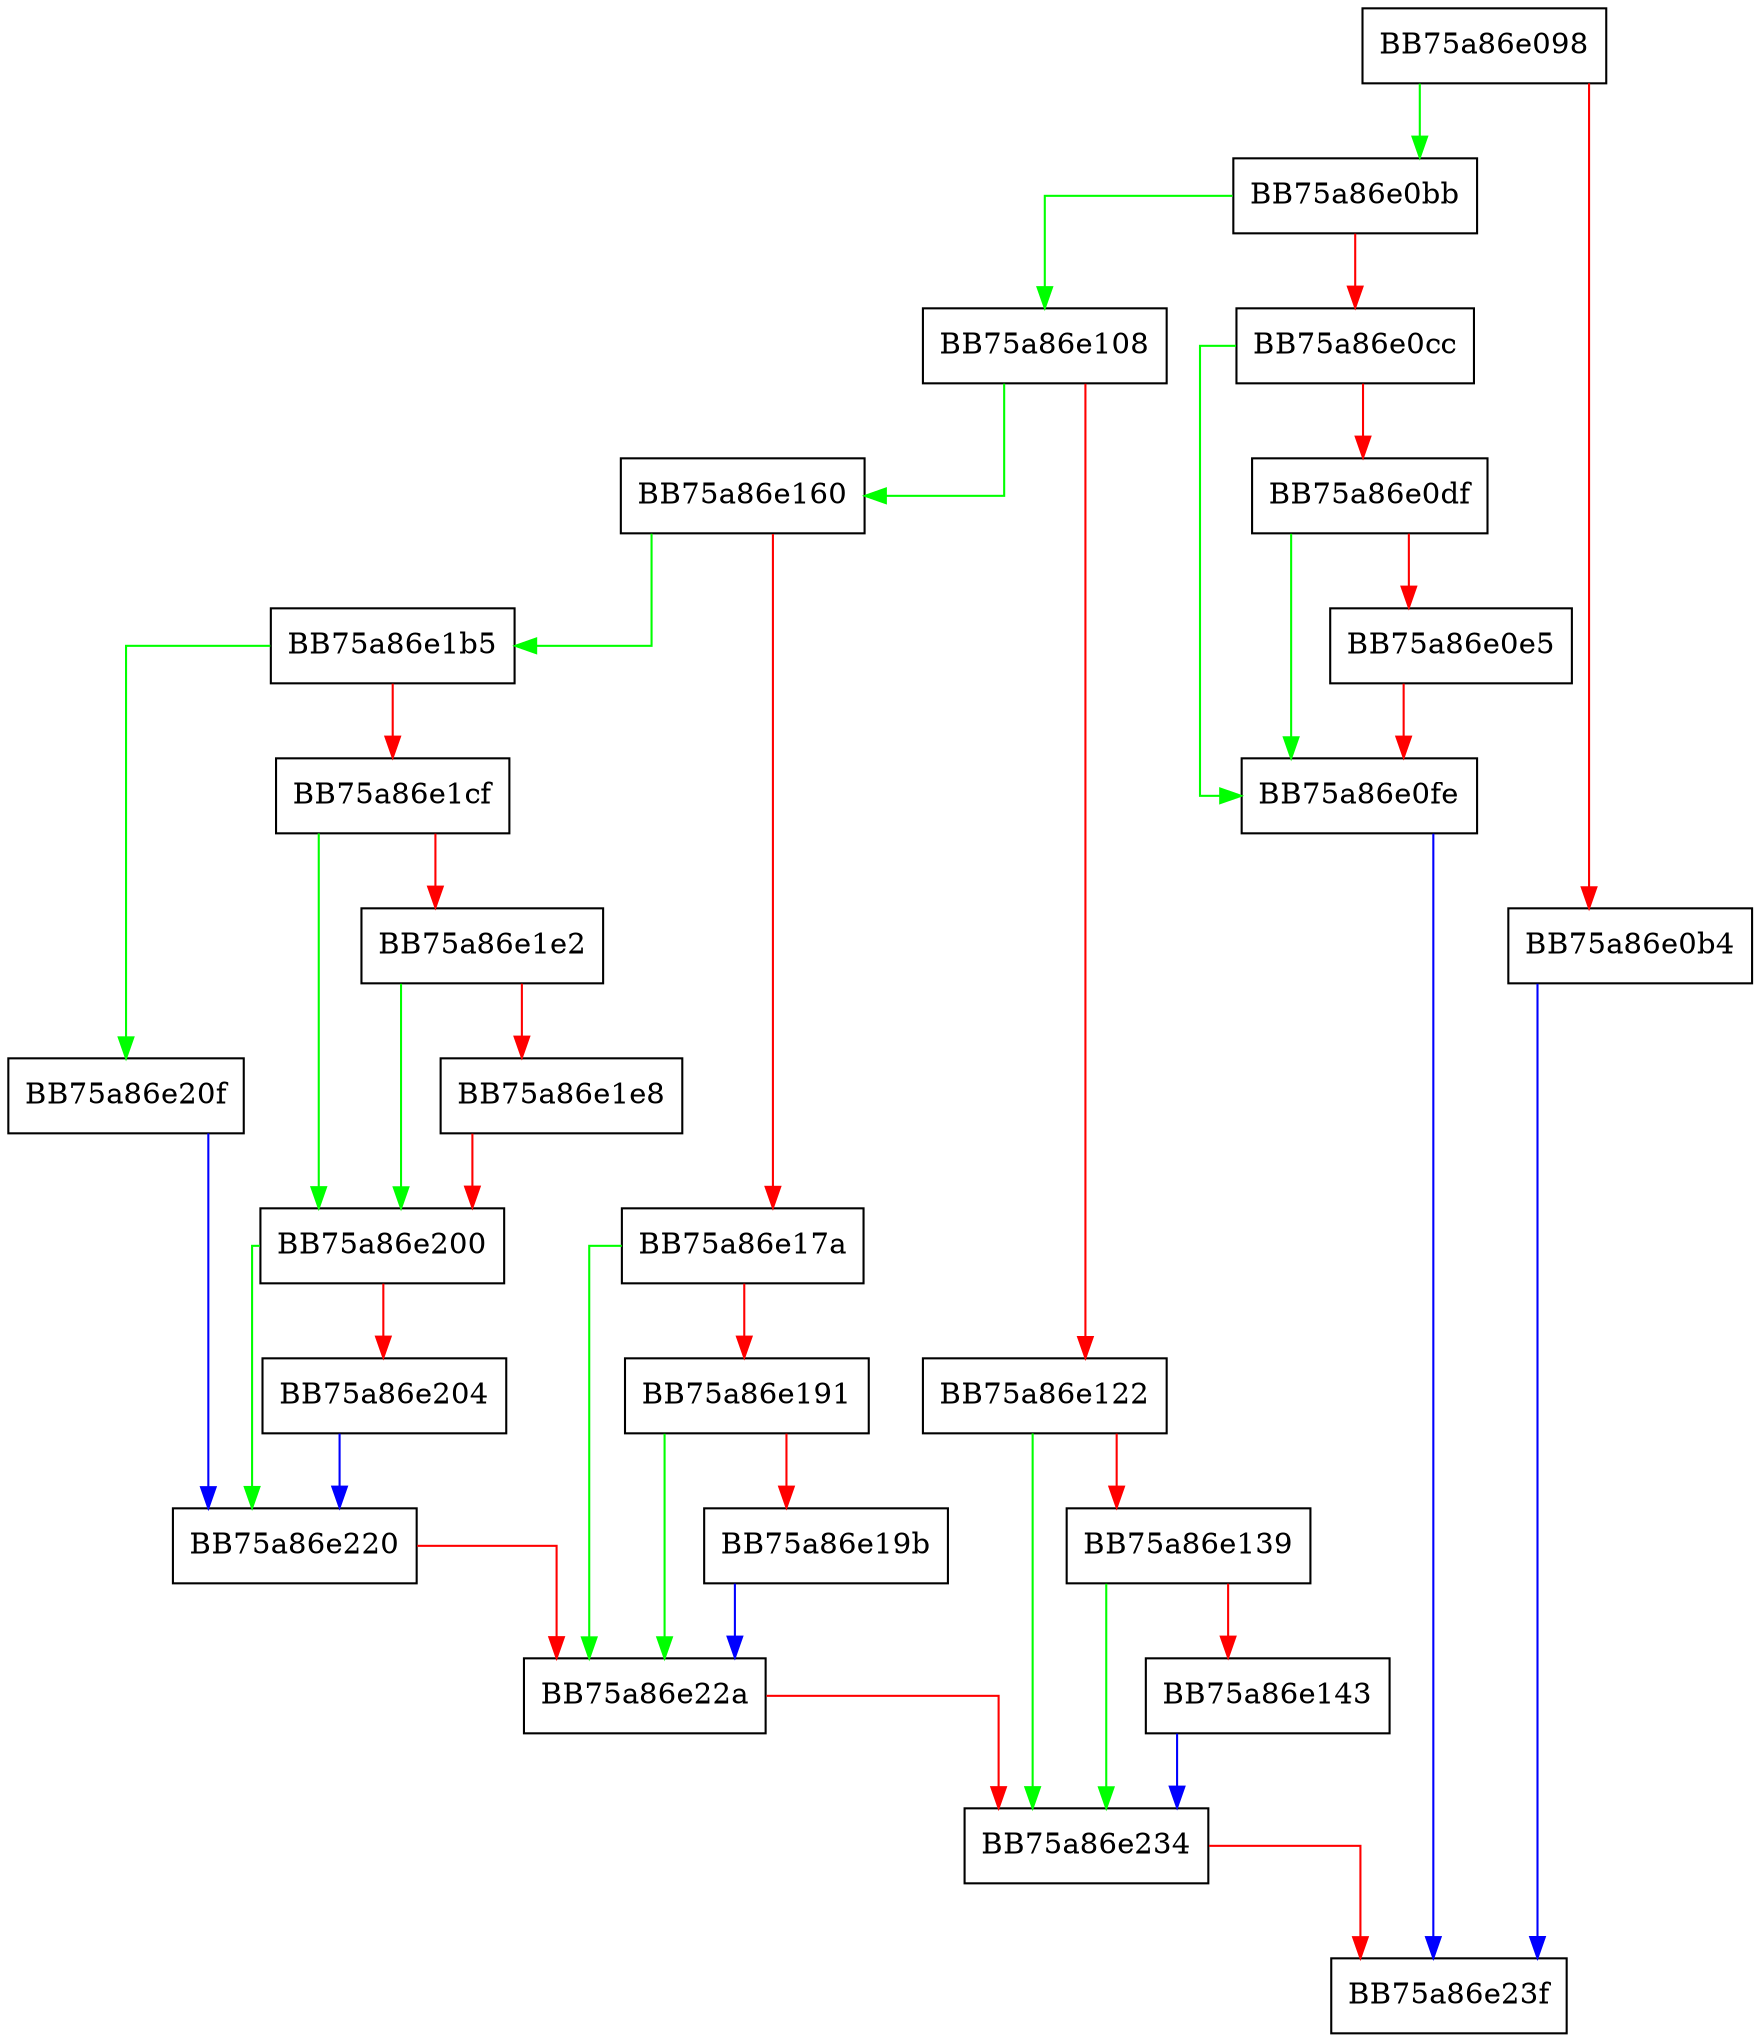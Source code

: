 digraph StartupBm {
  node [shape="box"];
  graph [splines=ortho];
  BB75a86e098 -> BB75a86e0bb [color="green"];
  BB75a86e098 -> BB75a86e0b4 [color="red"];
  BB75a86e0b4 -> BB75a86e23f [color="blue"];
  BB75a86e0bb -> BB75a86e108 [color="green"];
  BB75a86e0bb -> BB75a86e0cc [color="red"];
  BB75a86e0cc -> BB75a86e0fe [color="green"];
  BB75a86e0cc -> BB75a86e0df [color="red"];
  BB75a86e0df -> BB75a86e0fe [color="green"];
  BB75a86e0df -> BB75a86e0e5 [color="red"];
  BB75a86e0e5 -> BB75a86e0fe [color="red"];
  BB75a86e0fe -> BB75a86e23f [color="blue"];
  BB75a86e108 -> BB75a86e160 [color="green"];
  BB75a86e108 -> BB75a86e122 [color="red"];
  BB75a86e122 -> BB75a86e234 [color="green"];
  BB75a86e122 -> BB75a86e139 [color="red"];
  BB75a86e139 -> BB75a86e234 [color="green"];
  BB75a86e139 -> BB75a86e143 [color="red"];
  BB75a86e143 -> BB75a86e234 [color="blue"];
  BB75a86e160 -> BB75a86e1b5 [color="green"];
  BB75a86e160 -> BB75a86e17a [color="red"];
  BB75a86e17a -> BB75a86e22a [color="green"];
  BB75a86e17a -> BB75a86e191 [color="red"];
  BB75a86e191 -> BB75a86e22a [color="green"];
  BB75a86e191 -> BB75a86e19b [color="red"];
  BB75a86e19b -> BB75a86e22a [color="blue"];
  BB75a86e1b5 -> BB75a86e20f [color="green"];
  BB75a86e1b5 -> BB75a86e1cf [color="red"];
  BB75a86e1cf -> BB75a86e200 [color="green"];
  BB75a86e1cf -> BB75a86e1e2 [color="red"];
  BB75a86e1e2 -> BB75a86e200 [color="green"];
  BB75a86e1e2 -> BB75a86e1e8 [color="red"];
  BB75a86e1e8 -> BB75a86e200 [color="red"];
  BB75a86e200 -> BB75a86e220 [color="green"];
  BB75a86e200 -> BB75a86e204 [color="red"];
  BB75a86e204 -> BB75a86e220 [color="blue"];
  BB75a86e20f -> BB75a86e220 [color="blue"];
  BB75a86e220 -> BB75a86e22a [color="red"];
  BB75a86e22a -> BB75a86e234 [color="red"];
  BB75a86e234 -> BB75a86e23f [color="red"];
}